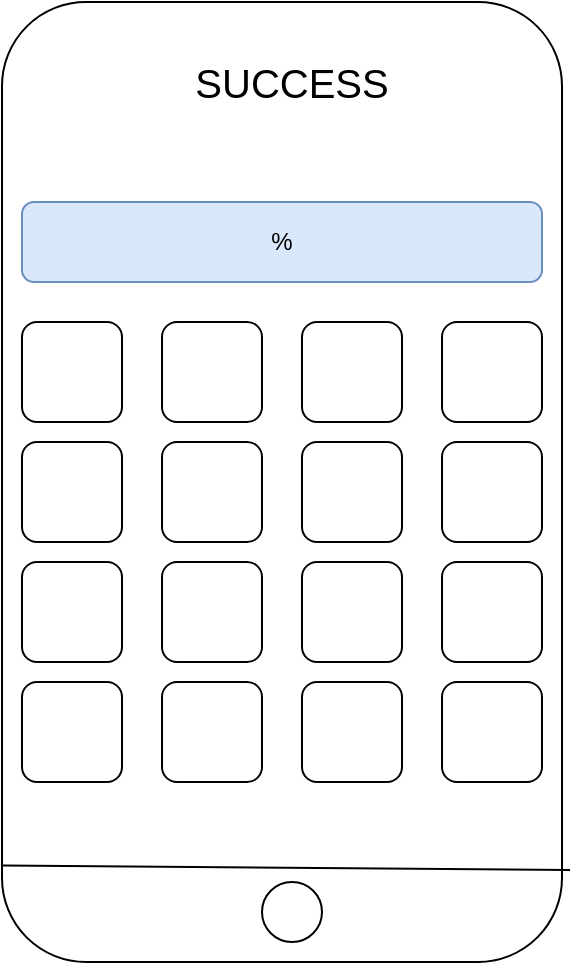 <mxfile version="14.2.9" type="device"><diagram id="TuI0NsOmaobdLOxizF8m" name="Page-1"><mxGraphModel dx="800" dy="458" grid="1" gridSize="10" guides="1" tooltips="1" connect="1" arrows="1" fold="1" page="1" pageScale="1" pageWidth="850" pageHeight="1100" math="0" shadow="0"><root><mxCell id="0"/><mxCell id="1" parent="0"/><mxCell id="n2il71TEwGsdc5-UlBs_-2" value="" style="rounded=1;whiteSpace=wrap;html=1;" vertex="1" parent="1"><mxGeometry x="280" y="80" width="280" height="480" as="geometry"/></mxCell><mxCell id="n2il71TEwGsdc5-UlBs_-3" value="" style="endArrow=none;html=1;exitX=0.001;exitY=0.887;exitDx=0;exitDy=0;exitPerimeter=0;" edge="1" parent="1"><mxGeometry width="50" height="50" relative="1" as="geometry"><mxPoint x="280.28" y="511.76" as="sourcePoint"/><mxPoint x="564" y="514" as="targetPoint"/></mxGeometry></mxCell><mxCell id="n2il71TEwGsdc5-UlBs_-4" value="" style="ellipse;whiteSpace=wrap;html=1;aspect=fixed;" vertex="1" parent="1"><mxGeometry x="410" y="520" width="30" height="30" as="geometry"/></mxCell><mxCell id="n2il71TEwGsdc5-UlBs_-18" value="&lt;font style=&quot;font-size: 20px&quot;&gt;SUCCESS&lt;/font&gt;" style="text;html=1;strokeColor=none;fillColor=none;align=center;verticalAlign=middle;whiteSpace=wrap;rounded=0;" vertex="1" parent="1"><mxGeometry x="405" y="110" width="40" height="20" as="geometry"/></mxCell><mxCell id="n2il71TEwGsdc5-UlBs_-20" value="%" style="rounded=1;whiteSpace=wrap;html=1;fillColor=#dae8fc;strokeColor=#6c8ebf;" vertex="1" parent="1"><mxGeometry x="290" y="180" width="260" height="40" as="geometry"/></mxCell><mxCell id="n2il71TEwGsdc5-UlBs_-21" value="" style="rounded=1;whiteSpace=wrap;html=1;" vertex="1" parent="1"><mxGeometry x="290" y="240" width="50" height="50" as="geometry"/></mxCell><mxCell id="n2il71TEwGsdc5-UlBs_-22" value="" style="rounded=1;whiteSpace=wrap;html=1;" vertex="1" parent="1"><mxGeometry x="360" y="240" width="50" height="50" as="geometry"/></mxCell><mxCell id="n2il71TEwGsdc5-UlBs_-23" value="" style="rounded=1;whiteSpace=wrap;html=1;" vertex="1" parent="1"><mxGeometry x="430" y="240" width="50" height="50" as="geometry"/></mxCell><mxCell id="n2il71TEwGsdc5-UlBs_-24" value="" style="rounded=1;whiteSpace=wrap;html=1;" vertex="1" parent="1"><mxGeometry x="500" y="240" width="50" height="50" as="geometry"/></mxCell><mxCell id="n2il71TEwGsdc5-UlBs_-25" value="" style="rounded=1;whiteSpace=wrap;html=1;" vertex="1" parent="1"><mxGeometry x="290" y="300" width="50" height="50" as="geometry"/></mxCell><mxCell id="n2il71TEwGsdc5-UlBs_-26" value="" style="rounded=1;whiteSpace=wrap;html=1;" vertex="1" parent="1"><mxGeometry x="360" y="300" width="50" height="50" as="geometry"/></mxCell><mxCell id="n2il71TEwGsdc5-UlBs_-27" value="" style="rounded=1;whiteSpace=wrap;html=1;" vertex="1" parent="1"><mxGeometry x="430" y="300" width="50" height="50" as="geometry"/></mxCell><mxCell id="n2il71TEwGsdc5-UlBs_-28" value="" style="rounded=1;whiteSpace=wrap;html=1;" vertex="1" parent="1"><mxGeometry x="500" y="300" width="50" height="50" as="geometry"/></mxCell><mxCell id="n2il71TEwGsdc5-UlBs_-29" value="" style="rounded=1;whiteSpace=wrap;html=1;" vertex="1" parent="1"><mxGeometry x="290" y="360" width="50" height="50" as="geometry"/></mxCell><mxCell id="n2il71TEwGsdc5-UlBs_-30" value="" style="rounded=1;whiteSpace=wrap;html=1;" vertex="1" parent="1"><mxGeometry x="360" y="360" width="50" height="50" as="geometry"/></mxCell><mxCell id="n2il71TEwGsdc5-UlBs_-31" value="" style="rounded=1;whiteSpace=wrap;html=1;" vertex="1" parent="1"><mxGeometry x="430" y="360" width="50" height="50" as="geometry"/></mxCell><mxCell id="n2il71TEwGsdc5-UlBs_-32" value="" style="rounded=1;whiteSpace=wrap;html=1;" vertex="1" parent="1"><mxGeometry x="500" y="360" width="50" height="50" as="geometry"/></mxCell><mxCell id="n2il71TEwGsdc5-UlBs_-33" value="" style="rounded=1;whiteSpace=wrap;html=1;" vertex="1" parent="1"><mxGeometry x="290" y="420" width="50" height="50" as="geometry"/></mxCell><mxCell id="n2il71TEwGsdc5-UlBs_-34" value="" style="rounded=1;whiteSpace=wrap;html=1;" vertex="1" parent="1"><mxGeometry x="360" y="420" width="50" height="50" as="geometry"/></mxCell><mxCell id="n2il71TEwGsdc5-UlBs_-35" value="" style="rounded=1;whiteSpace=wrap;html=1;" vertex="1" parent="1"><mxGeometry x="430" y="420" width="50" height="50" as="geometry"/></mxCell><mxCell id="n2il71TEwGsdc5-UlBs_-36" value="" style="rounded=1;whiteSpace=wrap;html=1;" vertex="1" parent="1"><mxGeometry x="500" y="420" width="50" height="50" as="geometry"/></mxCell></root></mxGraphModel></diagram></mxfile>